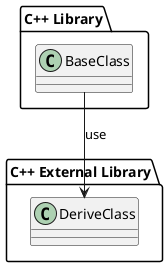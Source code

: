 @startuml C++ Library Static Design 


package "C++ Library" {
    class BaseClass
}

package "C++ External Library" {
    class DeriveClass
}

BaseClass --> DeriveClass : use


@enduml
